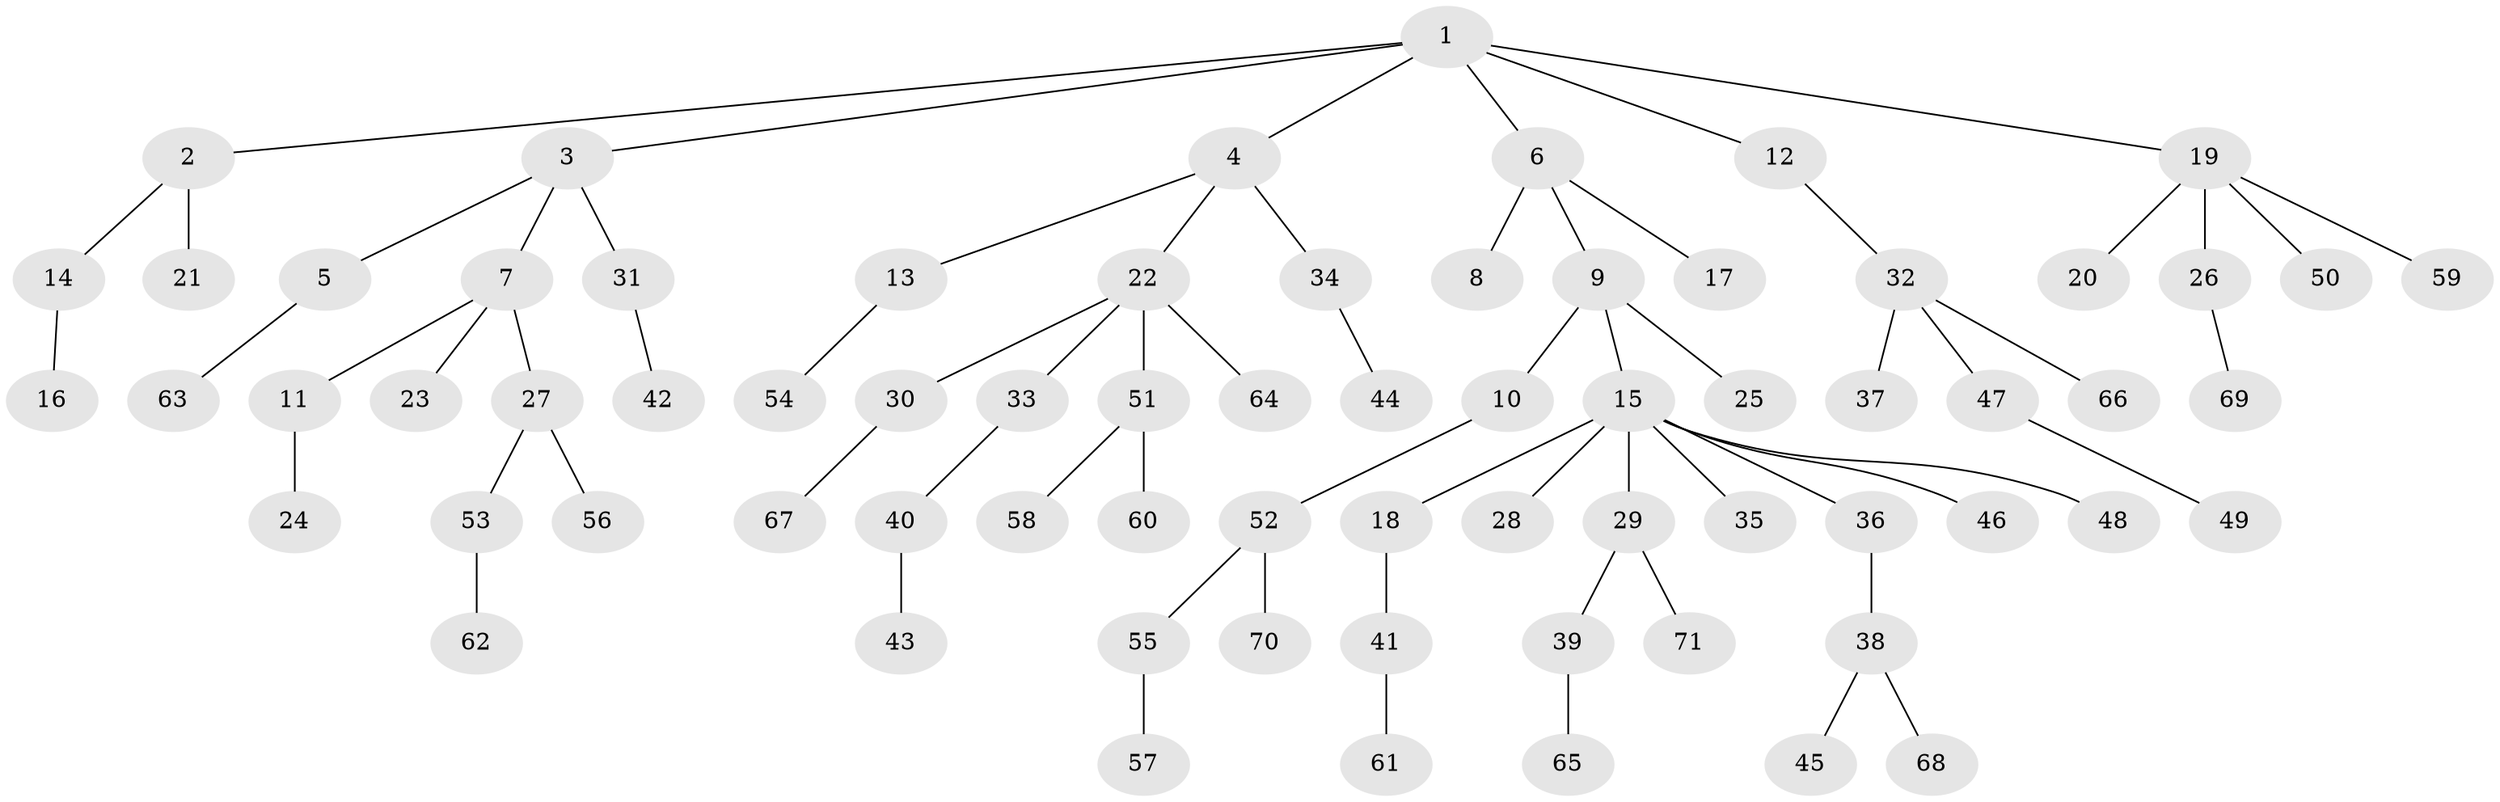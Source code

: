 // Generated by graph-tools (version 1.1) at 2025/36/03/09/25 02:36:59]
// undirected, 71 vertices, 70 edges
graph export_dot {
graph [start="1"]
  node [color=gray90,style=filled];
  1;
  2;
  3;
  4;
  5;
  6;
  7;
  8;
  9;
  10;
  11;
  12;
  13;
  14;
  15;
  16;
  17;
  18;
  19;
  20;
  21;
  22;
  23;
  24;
  25;
  26;
  27;
  28;
  29;
  30;
  31;
  32;
  33;
  34;
  35;
  36;
  37;
  38;
  39;
  40;
  41;
  42;
  43;
  44;
  45;
  46;
  47;
  48;
  49;
  50;
  51;
  52;
  53;
  54;
  55;
  56;
  57;
  58;
  59;
  60;
  61;
  62;
  63;
  64;
  65;
  66;
  67;
  68;
  69;
  70;
  71;
  1 -- 2;
  1 -- 3;
  1 -- 4;
  1 -- 6;
  1 -- 12;
  1 -- 19;
  2 -- 14;
  2 -- 21;
  3 -- 5;
  3 -- 7;
  3 -- 31;
  4 -- 13;
  4 -- 22;
  4 -- 34;
  5 -- 63;
  6 -- 8;
  6 -- 9;
  6 -- 17;
  7 -- 11;
  7 -- 23;
  7 -- 27;
  9 -- 10;
  9 -- 15;
  9 -- 25;
  10 -- 52;
  11 -- 24;
  12 -- 32;
  13 -- 54;
  14 -- 16;
  15 -- 18;
  15 -- 28;
  15 -- 29;
  15 -- 35;
  15 -- 36;
  15 -- 46;
  15 -- 48;
  18 -- 41;
  19 -- 20;
  19 -- 26;
  19 -- 50;
  19 -- 59;
  22 -- 30;
  22 -- 33;
  22 -- 51;
  22 -- 64;
  26 -- 69;
  27 -- 53;
  27 -- 56;
  29 -- 39;
  29 -- 71;
  30 -- 67;
  31 -- 42;
  32 -- 37;
  32 -- 47;
  32 -- 66;
  33 -- 40;
  34 -- 44;
  36 -- 38;
  38 -- 45;
  38 -- 68;
  39 -- 65;
  40 -- 43;
  41 -- 61;
  47 -- 49;
  51 -- 58;
  51 -- 60;
  52 -- 55;
  52 -- 70;
  53 -- 62;
  55 -- 57;
}
